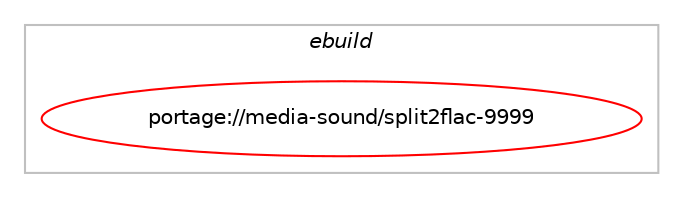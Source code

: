 digraph prolog {

# *************
# Graph options
# *************

newrank=true;
concentrate=true;
compound=true;
graph [rankdir=LR,fontname=Helvetica,fontsize=10,ranksep=1.5];#, ranksep=2.5, nodesep=0.2];
edge  [arrowhead=vee];
node  [fontname=Helvetica,fontsize=10];

# **********
# The ebuild
# **********

subgraph cluster_leftcol {
color=gray;
label=<<i>ebuild</i>>;
id [label="portage://media-sound/split2flac-9999", color=red, width=4, href="../media-sound/split2flac-9999.svg"];
}

# ****************
# The dependencies
# ****************

subgraph cluster_midcol {
color=gray;
label=<<i>dependencies</i>>;
subgraph cluster_compile {
fillcolor="#eeeeee";
style=filled;
label=<<i>compile</i>>;
}
subgraph cluster_compileandrun {
fillcolor="#eeeeee";
style=filled;
label=<<i>compile and run</i>>;
}
subgraph cluster_run {
fillcolor="#eeeeee";
style=filled;
label=<<i>run</i>>;
# *** BEGIN UNKNOWN DEPENDENCY TYPE (TODO) ***
# id -> equal(use_conditional_group(positive,enca,portage://media-sound/split2flac-9999,[package_dependency(portage://media-sound/split2flac-9999,run,no,app-i18n,enca,none,[,,],[],[])]))
# *** END UNKNOWN DEPENDENCY TYPE (TODO) ***

# *** BEGIN UNKNOWN DEPENDENCY TYPE (TODO) ***
# id -> equal(use_conditional_group(positive,flake,portage://media-sound/split2flac-9999,[package_dependency(portage://media-sound/split2flac-9999,run,no,media-sound,flake,none,[,,],[],[])]))
# *** END UNKNOWN DEPENDENCY TYPE (TODO) ***

# *** BEGIN UNKNOWN DEPENDENCY TYPE (TODO) ***
# id -> equal(use_conditional_group(positive,imagemagick,portage://media-sound/split2flac-9999,[package_dependency(portage://media-sound/split2flac-9999,run,no,media-gfx,imagemagick,none,[,,],[],[])]))
# *** END UNKNOWN DEPENDENCY TYPE (TODO) ***

# *** BEGIN UNKNOWN DEPENDENCY TYPE (TODO) ***
# id -> equal(use_conditional_group(positive,mp3,portage://media-sound/split2flac-9999,[package_dependency(portage://media-sound/split2flac-9999,run,no,media-sound,lame,none,[,,],[],[]),any_of_group([package_dependency(portage://media-sound/split2flac-9999,run,no,media-libs,mutagen,none,[,,],[],[]),package_dependency(portage://media-sound/split2flac-9999,run,no,media-libs,id3lib,none,[,,],[],[])])]))
# *** END UNKNOWN DEPENDENCY TYPE (TODO) ***

# *** BEGIN UNKNOWN DEPENDENCY TYPE (TODO) ***
# id -> equal(use_conditional_group(positive,mp4,portage://media-sound/split2flac-9999,[package_dependency(portage://media-sound/split2flac-9999,run,no,media-libs,faac,none,[,,],[],[]),package_dependency(portage://media-sound/split2flac-9999,run,no,media-libs,libmp4v2,none,[,,],[slot(0)],[use(enable(utils),none)])]))
# *** END UNKNOWN DEPENDENCY TYPE (TODO) ***

# *** BEGIN UNKNOWN DEPENDENCY TYPE (TODO) ***
# id -> equal(use_conditional_group(positive,ogg,portage://media-sound/split2flac-9999,[package_dependency(portage://media-sound/split2flac-9999,run,no,media-sound,vorbis-tools,none,[,,],[],[])]))
# *** END UNKNOWN DEPENDENCY TYPE (TODO) ***

# *** BEGIN UNKNOWN DEPENDENCY TYPE (TODO) ***
# id -> equal(use_conditional_group(positive,replaygain,portage://media-sound/split2flac-9999,[use_conditional_group(positive,mp3,portage://media-sound/split2flac-9999,[package_dependency(portage://media-sound/split2flac-9999,run,no,media-sound,mp3gain,none,[,,],[],[])]),use_conditional_group(positive,ogg,portage://media-sound/split2flac-9999,[package_dependency(portage://media-sound/split2flac-9999,run,no,media-sound,vorbisgain,none,[,,],[],[])])]))
# *** END UNKNOWN DEPENDENCY TYPE (TODO) ***

# *** BEGIN UNKNOWN DEPENDENCY TYPE (TODO) ***
# id -> equal(use_conditional_group(positive,wavpack,portage://media-sound/split2flac-9999,[package_dependency(portage://media-sound/split2flac-9999,run,no,media-sound,wavpack,none,[,,],[],[])]))
# *** END UNKNOWN DEPENDENCY TYPE (TODO) ***

# *** BEGIN UNKNOWN DEPENDENCY TYPE (TODO) ***
# id -> equal(package_dependency(portage://media-sound/split2flac-9999,run,no,app-cdr,cuetools,none,[,,],[],[]))
# *** END UNKNOWN DEPENDENCY TYPE (TODO) ***

# *** BEGIN UNKNOWN DEPENDENCY TYPE (TODO) ***
# id -> equal(package_dependency(portage://media-sound/split2flac-9999,run,no,media-libs,flac,none,[,,],[],[]))
# *** END UNKNOWN DEPENDENCY TYPE (TODO) ***

# *** BEGIN UNKNOWN DEPENDENCY TYPE (TODO) ***
# id -> equal(package_dependency(portage://media-sound/split2flac-9999,run,no,media-sound,shntool,none,[,,],[],[use(optenable(mac),none)]))
# *** END UNKNOWN DEPENDENCY TYPE (TODO) ***

# *** BEGIN UNKNOWN DEPENDENCY TYPE (TODO) ***
# id -> equal(package_dependency(portage://media-sound/split2flac-9999,run,no,virtual,libiconv,none,[,,],[],[]))
# *** END UNKNOWN DEPENDENCY TYPE (TODO) ***

}
}

# **************
# The candidates
# **************

subgraph cluster_choices {
rank=same;
color=gray;
label=<<i>candidates</i>>;

}

}

